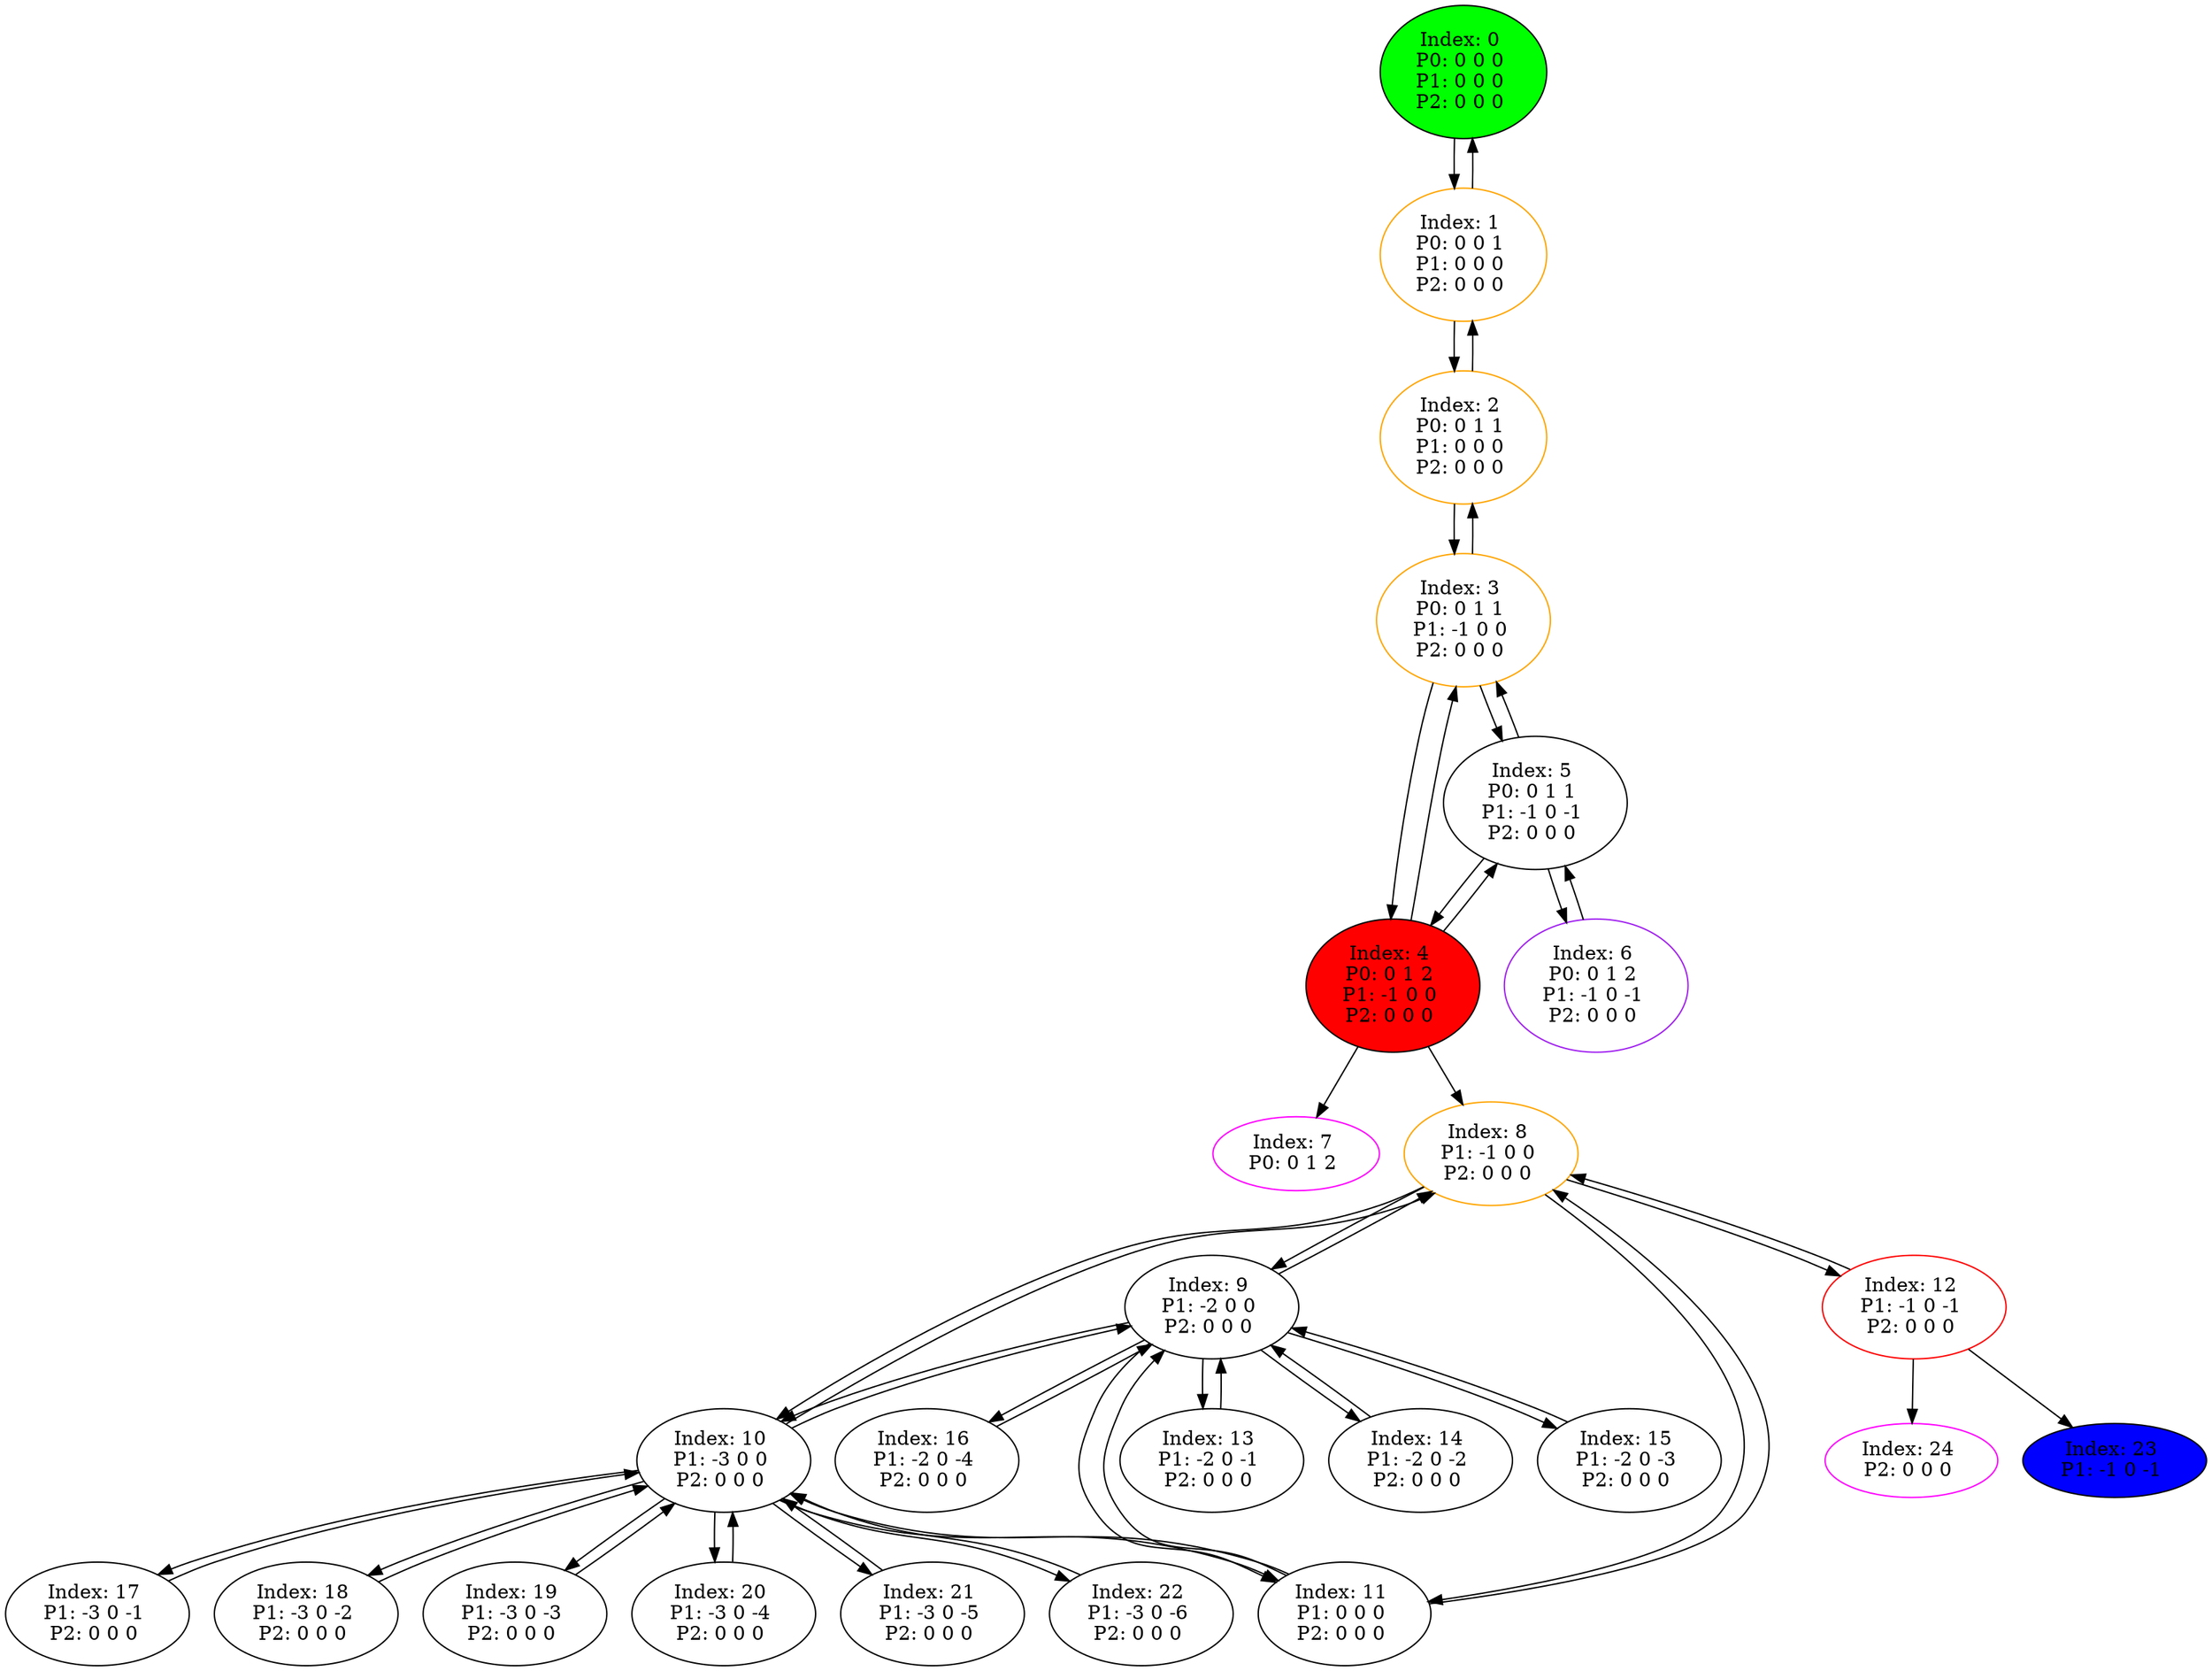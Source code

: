 digraph G {
color = "black"
0[label = "Index: 0 
P0: 0 0 0 
P1: 0 0 0 
P2: 0 0 0 
", style="filled", fillcolor = "green"]
1[label = "Index: 1 
P0: 0 0 1 
P1: 0 0 0 
P2: 0 0 0 
", color = "orange"]
2[label = "Index: 2 
P0: 0 1 1 
P1: 0 0 0 
P2: 0 0 0 
", color = "orange"]
3[label = "Index: 3 
P0: 0 1 1 
P1: -1 0 0 
P2: 0 0 0 
", color = "orange"]
4[label = "Index: 4 
P0: 0 1 2 
P1: -1 0 0 
P2: 0 0 0 
", style="filled", fillcolor = "red"]
5[label = "Index: 5 
P0: 0 1 1 
P1: -1 0 -1 
P2: 0 0 0 
"]
6[label = "Index: 6 
P0: 0 1 2 
P1: -1 0 -1 
P2: 0 0 0 
", color = "purple"]
7[label = "Index: 7 
P0: 0 1 2 
", color = "fuchsia"]
8[label = "Index: 8 
P1: -1 0 0 
P2: 0 0 0 
", color = "orange"]
9[label = "Index: 9 
P1: -2 0 0 
P2: 0 0 0 
"]
10[label = "Index: 10 
P1: -3 0 0 
P2: 0 0 0 
"]
11[label = "Index: 11 
P1: 0 0 0 
P2: 0 0 0 
"]
12[label = "Index: 12 
P1: -1 0 -1 
P2: 0 0 0 
", color = "red"]
13[label = "Index: 13 
P1: -2 0 -1 
P2: 0 0 0 
"]
14[label = "Index: 14 
P1: -2 0 -2 
P2: 0 0 0 
"]
15[label = "Index: 15 
P1: -2 0 -3 
P2: 0 0 0 
"]
16[label = "Index: 16 
P1: -2 0 -4 
P2: 0 0 0 
"]
17[label = "Index: 17 
P1: -3 0 -1 
P2: 0 0 0 
"]
18[label = "Index: 18 
P1: -3 0 -2 
P2: 0 0 0 
"]
19[label = "Index: 19 
P1: -3 0 -3 
P2: 0 0 0 
"]
20[label = "Index: 20 
P1: -3 0 -4 
P2: 0 0 0 
"]
21[label = "Index: 21 
P1: -3 0 -5 
P2: 0 0 0 
"]
22[label = "Index: 22 
P1: -3 0 -6 
P2: 0 0 0 
"]
23[label = "Index: 23 
P1: -1 0 -1 
", style="filled", fillcolor = "blue"]
24[label = "Index: 24 
P2: 0 0 0 
", color = "fuchsia"]
0 -> 1

1 -> 0
1 -> 2

2 -> 1
2 -> 3

3 -> 2
3 -> 4
3 -> 5

4 -> 3
4 -> 5
4 -> 8
4 -> 7

5 -> 3
5 -> 6
5 -> 4

6 -> 5

8 -> 9
8 -> 10
8 -> 11
8 -> 12

9 -> 8
9 -> 10
9 -> 11
9 -> 13
9 -> 14
9 -> 15
9 -> 16

10 -> 8
10 -> 9
10 -> 11
10 -> 17
10 -> 18
10 -> 19
10 -> 20
10 -> 21
10 -> 22

11 -> 8
11 -> 9
11 -> 10

12 -> 8
12 -> 24
12 -> 23

13 -> 9

14 -> 9

15 -> 9

16 -> 9

17 -> 10

18 -> 10

19 -> 10

20 -> 10

21 -> 10

22 -> 10

}
